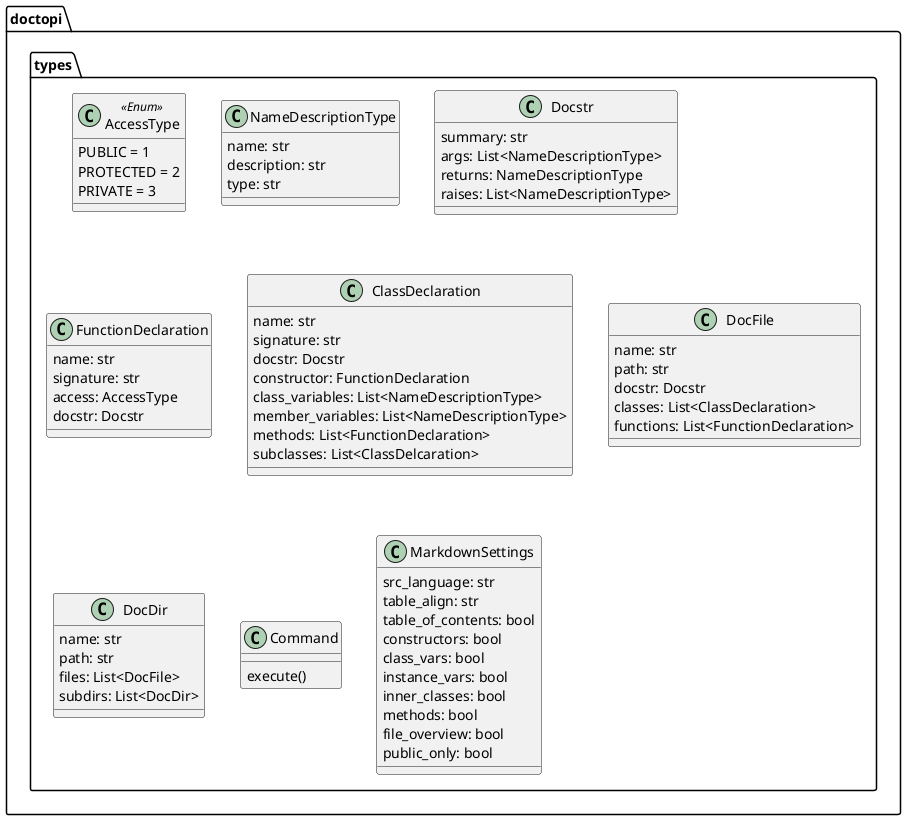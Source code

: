@startuml DoctoPi Types


namespace doctopi.types {
    class AccessType <<Enum>> {
        PUBLIC = 1
        PROTECTED = 2
        PRIVATE = 3
    }

    class NameDescriptionType {
        name: str
        description: str
        type: str
    }

    class Docstr {
        summary: str
        args: List<NameDescriptionType>
        returns: NameDescriptionType
        raises: List<NameDescriptionType>
    }

    class FunctionDeclaration {
        name: str
        signature: str
        access: AccessType
        docstr: Docstr
    }

    class ClassDeclaration {
        name: str
        signature: str
        docstr: Docstr
        constructor: FunctionDeclaration
        class_variables: List<NameDescriptionType>
        member_variables: List<NameDescriptionType>
        methods: List<FunctionDeclaration>
        subclasses: List<ClassDelcaration>
    }

    class DocFile {
        name: str
        path: str
        docstr: Docstr
        classes: List<ClassDeclaration>
        functions: List<FunctionDeclaration>
    }

    class DocDir {
        name: str
        path: str
        files: List<DocFile>
        subdirs: List<DocDir>
    }

    class Command {
        execute()
    }

    class MarkdownSettings {
        src_language: str
        table_align: str
        table_of_contents: bool
        constructors: bool
        class_vars: bool
        instance_vars: bool
        inner_classes: bool
        methods: bool
        file_overview: bool
        public_only: bool
    }
}

@enduml
